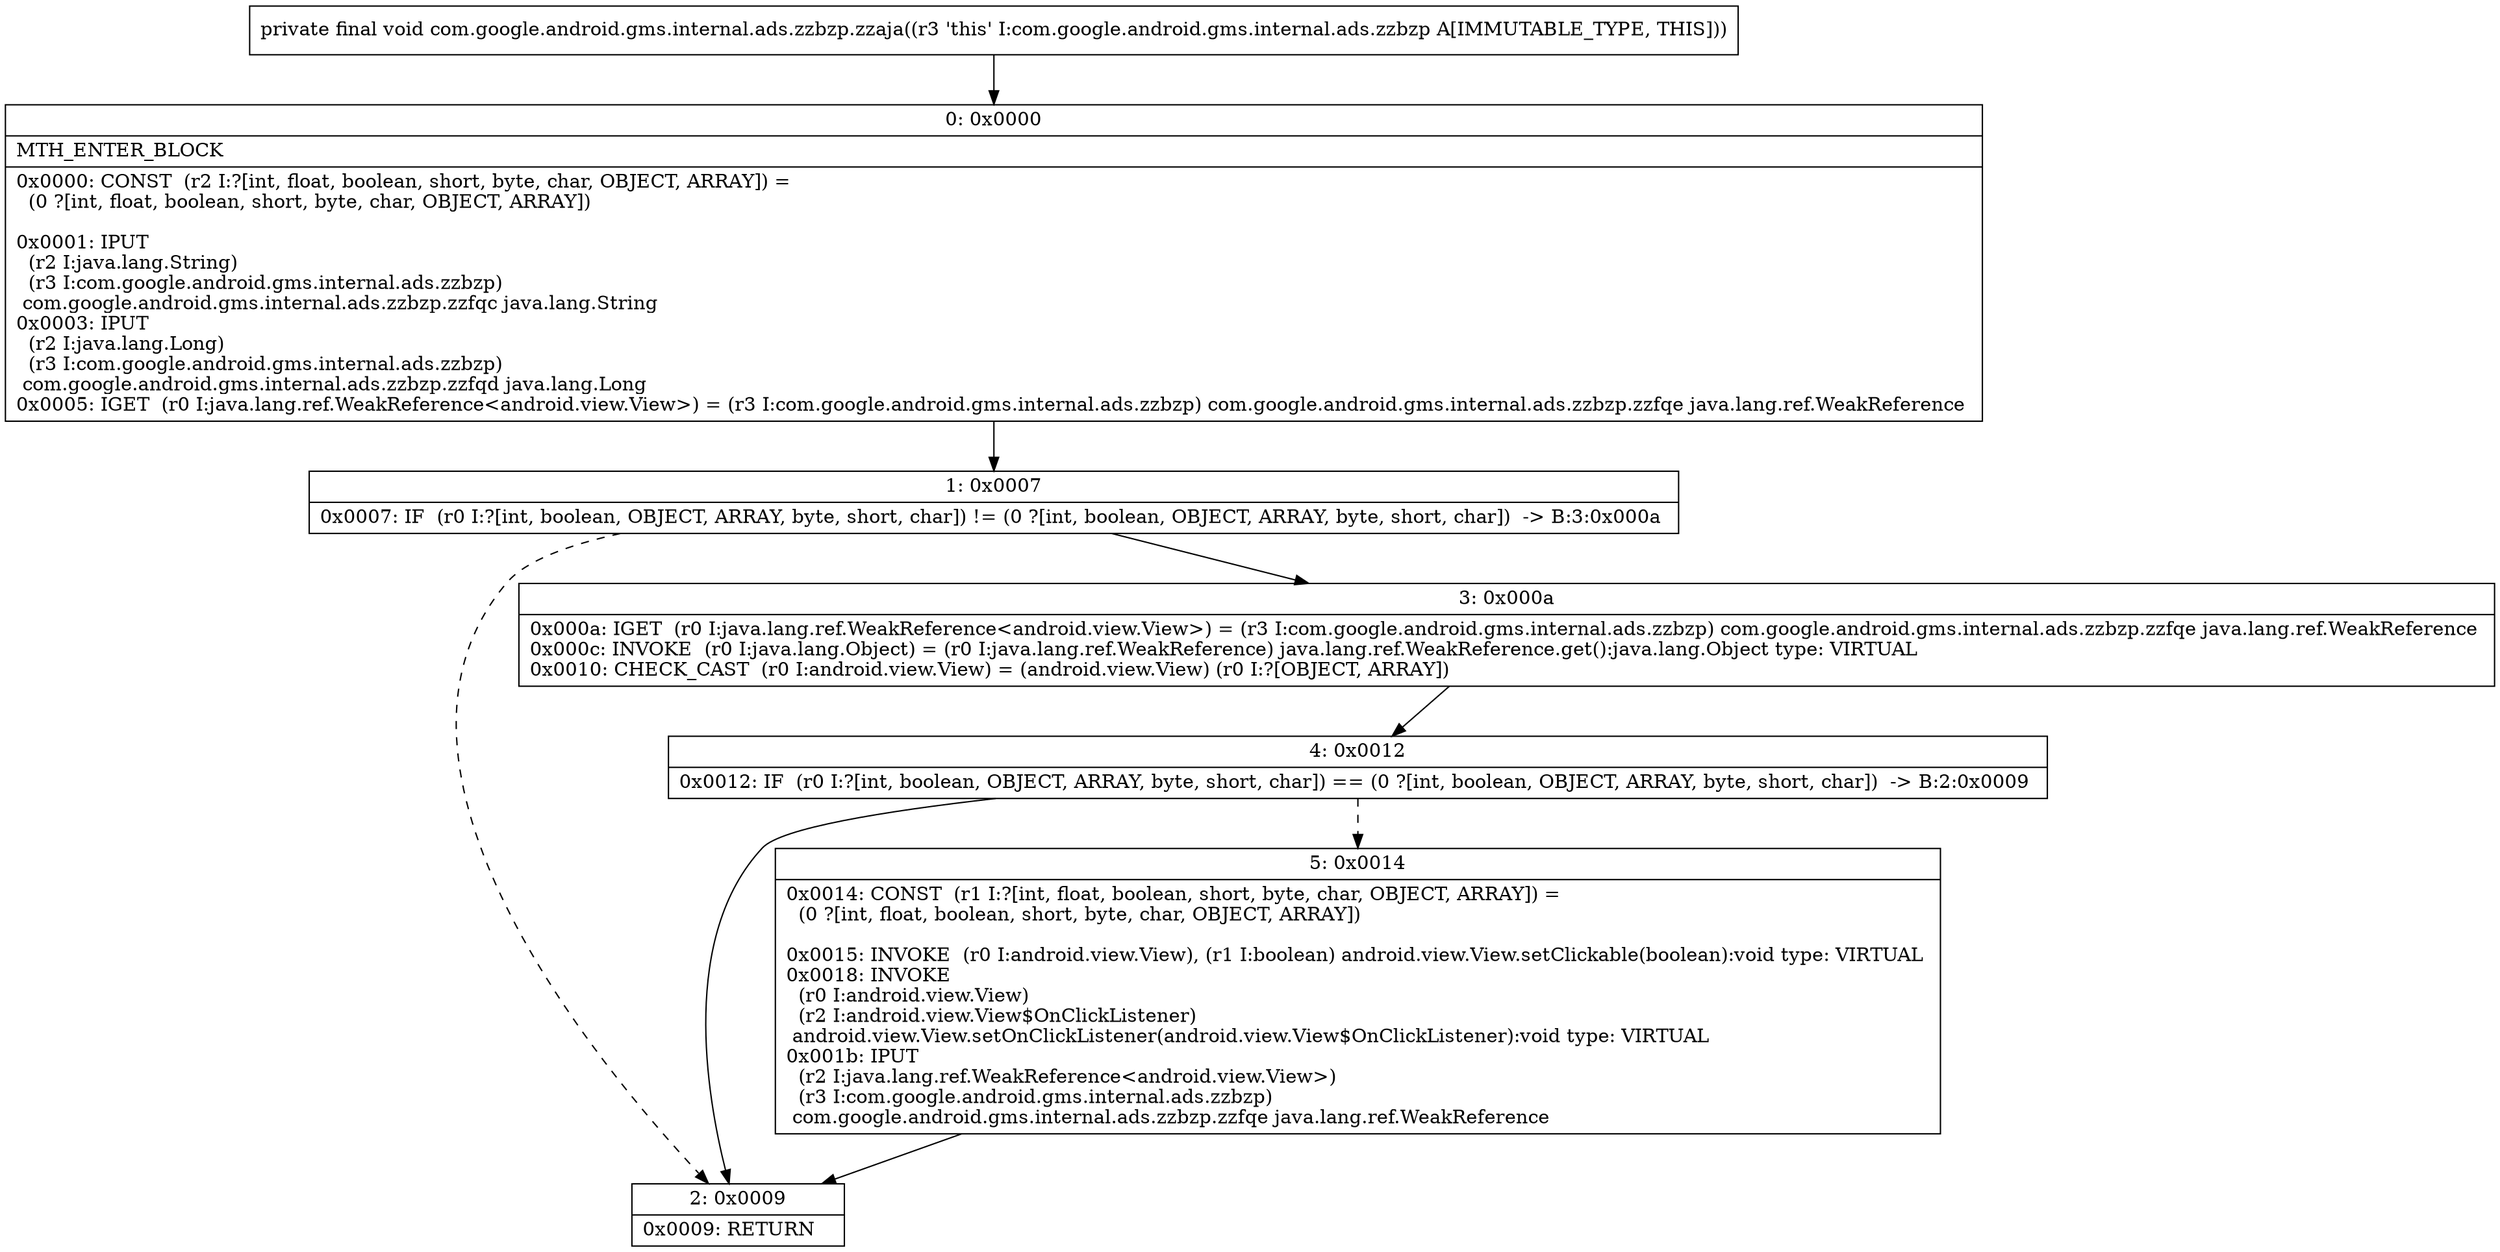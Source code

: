 digraph "CFG forcom.google.android.gms.internal.ads.zzbzp.zzaja()V" {
Node_0 [shape=record,label="{0\:\ 0x0000|MTH_ENTER_BLOCK\l|0x0000: CONST  (r2 I:?[int, float, boolean, short, byte, char, OBJECT, ARRAY]) = \l  (0 ?[int, float, boolean, short, byte, char, OBJECT, ARRAY])\l \l0x0001: IPUT  \l  (r2 I:java.lang.String)\l  (r3 I:com.google.android.gms.internal.ads.zzbzp)\l com.google.android.gms.internal.ads.zzbzp.zzfqc java.lang.String \l0x0003: IPUT  \l  (r2 I:java.lang.Long)\l  (r3 I:com.google.android.gms.internal.ads.zzbzp)\l com.google.android.gms.internal.ads.zzbzp.zzfqd java.lang.Long \l0x0005: IGET  (r0 I:java.lang.ref.WeakReference\<android.view.View\>) = (r3 I:com.google.android.gms.internal.ads.zzbzp) com.google.android.gms.internal.ads.zzbzp.zzfqe java.lang.ref.WeakReference \l}"];
Node_1 [shape=record,label="{1\:\ 0x0007|0x0007: IF  (r0 I:?[int, boolean, OBJECT, ARRAY, byte, short, char]) != (0 ?[int, boolean, OBJECT, ARRAY, byte, short, char])  \-\> B:3:0x000a \l}"];
Node_2 [shape=record,label="{2\:\ 0x0009|0x0009: RETURN   \l}"];
Node_3 [shape=record,label="{3\:\ 0x000a|0x000a: IGET  (r0 I:java.lang.ref.WeakReference\<android.view.View\>) = (r3 I:com.google.android.gms.internal.ads.zzbzp) com.google.android.gms.internal.ads.zzbzp.zzfqe java.lang.ref.WeakReference \l0x000c: INVOKE  (r0 I:java.lang.Object) = (r0 I:java.lang.ref.WeakReference) java.lang.ref.WeakReference.get():java.lang.Object type: VIRTUAL \l0x0010: CHECK_CAST  (r0 I:android.view.View) = (android.view.View) (r0 I:?[OBJECT, ARRAY]) \l}"];
Node_4 [shape=record,label="{4\:\ 0x0012|0x0012: IF  (r0 I:?[int, boolean, OBJECT, ARRAY, byte, short, char]) == (0 ?[int, boolean, OBJECT, ARRAY, byte, short, char])  \-\> B:2:0x0009 \l}"];
Node_5 [shape=record,label="{5\:\ 0x0014|0x0014: CONST  (r1 I:?[int, float, boolean, short, byte, char, OBJECT, ARRAY]) = \l  (0 ?[int, float, boolean, short, byte, char, OBJECT, ARRAY])\l \l0x0015: INVOKE  (r0 I:android.view.View), (r1 I:boolean) android.view.View.setClickable(boolean):void type: VIRTUAL \l0x0018: INVOKE  \l  (r0 I:android.view.View)\l  (r2 I:android.view.View$OnClickListener)\l android.view.View.setOnClickListener(android.view.View$OnClickListener):void type: VIRTUAL \l0x001b: IPUT  \l  (r2 I:java.lang.ref.WeakReference\<android.view.View\>)\l  (r3 I:com.google.android.gms.internal.ads.zzbzp)\l com.google.android.gms.internal.ads.zzbzp.zzfqe java.lang.ref.WeakReference \l}"];
MethodNode[shape=record,label="{private final void com.google.android.gms.internal.ads.zzbzp.zzaja((r3 'this' I:com.google.android.gms.internal.ads.zzbzp A[IMMUTABLE_TYPE, THIS])) }"];
MethodNode -> Node_0;
Node_0 -> Node_1;
Node_1 -> Node_2[style=dashed];
Node_1 -> Node_3;
Node_3 -> Node_4;
Node_4 -> Node_2;
Node_4 -> Node_5[style=dashed];
Node_5 -> Node_2;
}

